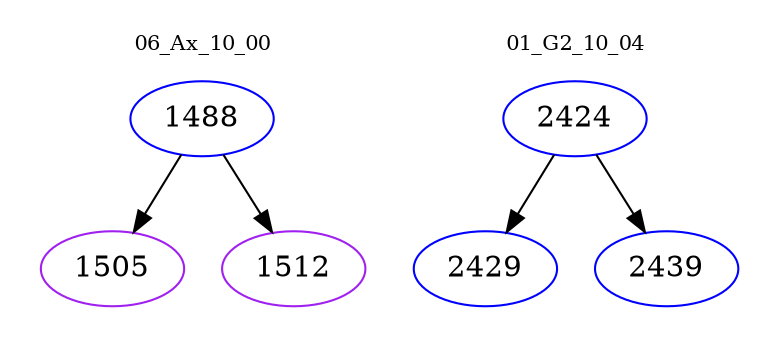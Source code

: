 digraph{
subgraph cluster_0 {
color = white
label = "06_Ax_10_00";
fontsize=10;
T0_1488 [label="1488", color="blue"]
T0_1488 -> T0_1505 [color="black"]
T0_1505 [label="1505", color="purple"]
T0_1488 -> T0_1512 [color="black"]
T0_1512 [label="1512", color="purple"]
}
subgraph cluster_1 {
color = white
label = "01_G2_10_04";
fontsize=10;
T1_2424 [label="2424", color="blue"]
T1_2424 -> T1_2429 [color="black"]
T1_2429 [label="2429", color="blue"]
T1_2424 -> T1_2439 [color="black"]
T1_2439 [label="2439", color="blue"]
}
}
